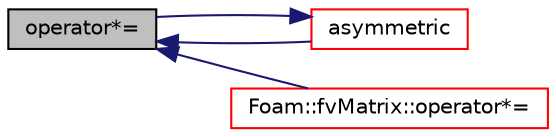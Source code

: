 digraph "operator*="
{
  bgcolor="transparent";
  edge [fontname="Helvetica",fontsize="10",labelfontname="Helvetica",labelfontsize="10"];
  node [fontname="Helvetica",fontsize="10",shape=record];
  rankdir="LR";
  Node2044 [label="operator*=",height=0.2,width=0.4,color="black", fillcolor="grey75", style="filled", fontcolor="black"];
  Node2044 -> Node2045 [dir="back",color="midnightblue",fontsize="10",style="solid",fontname="Helvetica"];
  Node2045 [label="asymmetric",height=0.2,width=0.4,color="red",URL="$a27929.html#aff45003a4c4226b1f6f4e5e24d382e03"];
  Node2045 -> Node2044 [dir="back",color="midnightblue",fontsize="10",style="solid",fontname="Helvetica"];
  Node2044 -> Node2076 [dir="back",color="midnightblue",fontsize="10",style="solid",fontname="Helvetica"];
  Node2076 [label="Foam::fvMatrix::operator*=",height=0.2,width=0.4,color="red",URL="$a23173.html#a82a822107949c8ef83b004f5edf429fb"];
}
